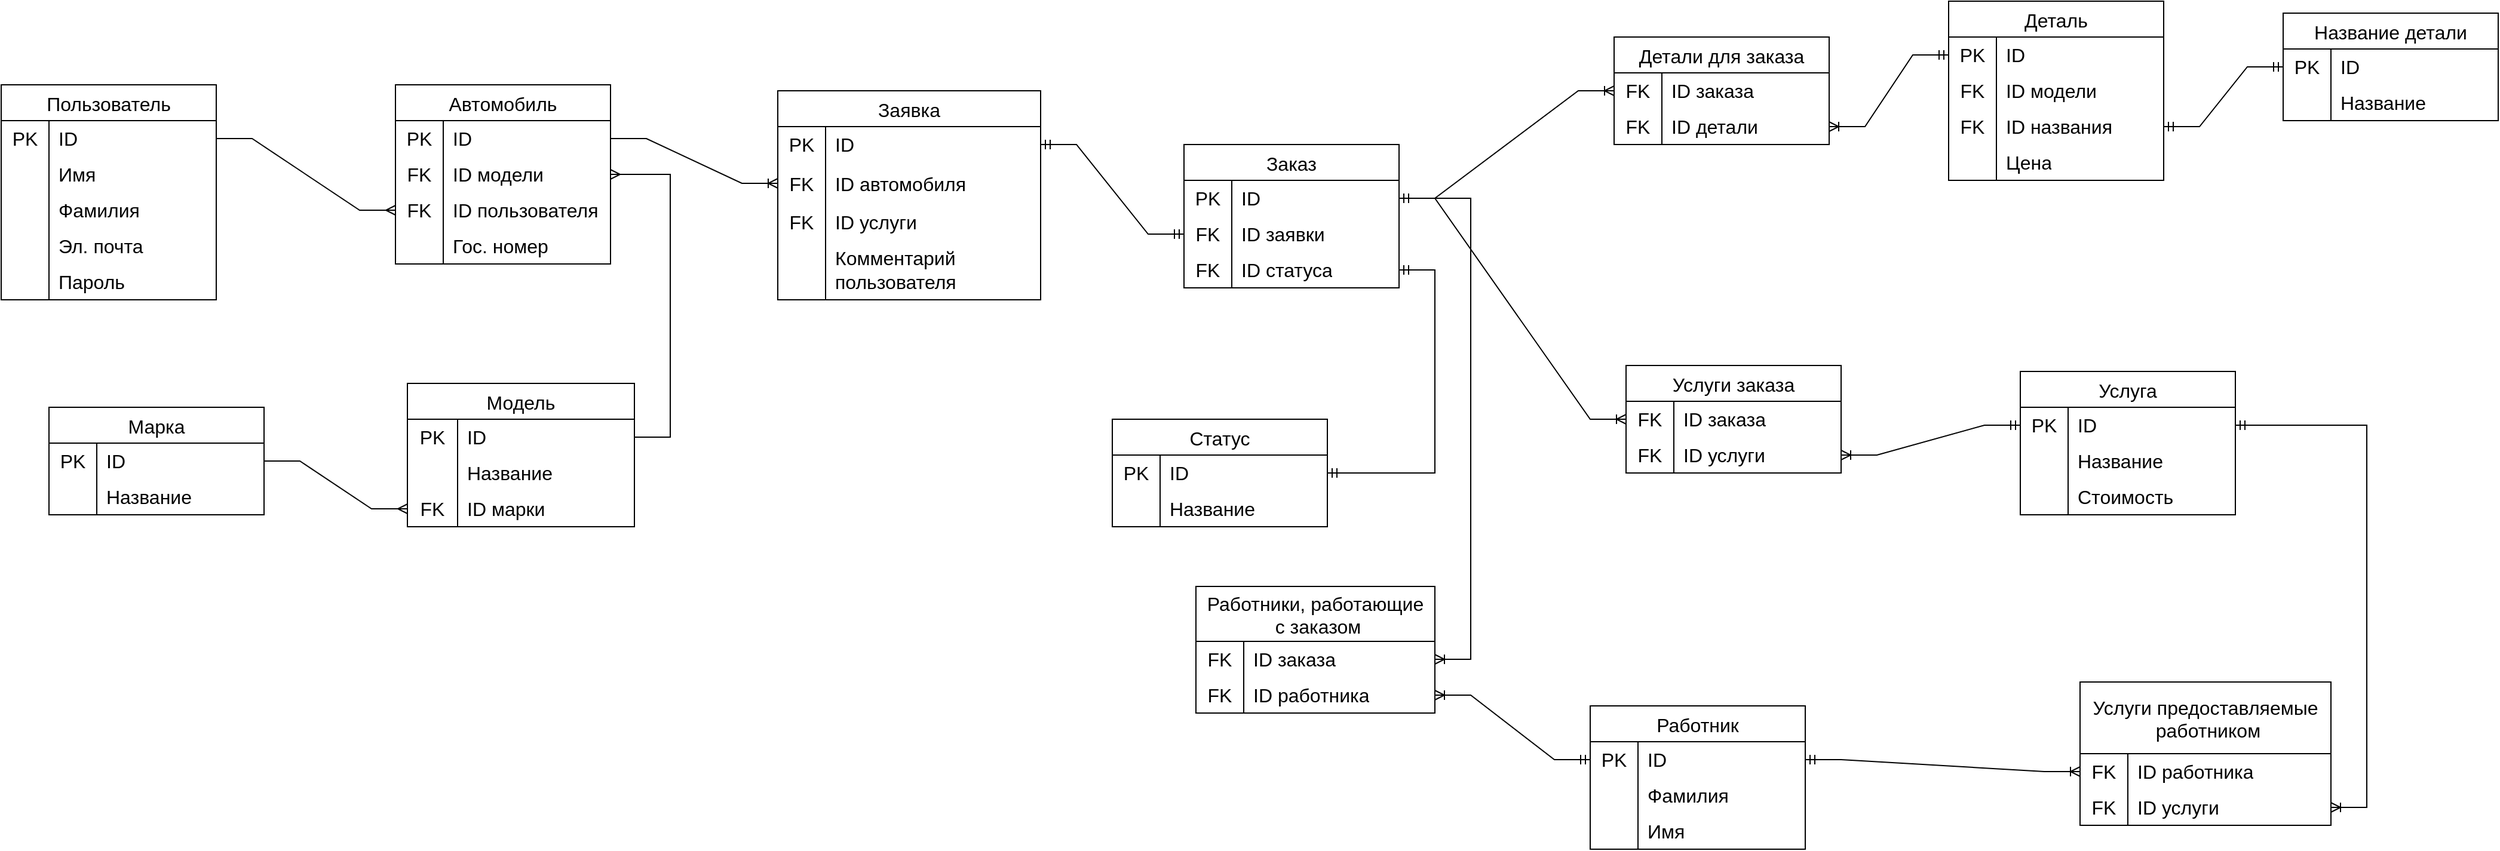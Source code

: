 <mxfile version="20.8.23" type="device"><diagram id="C5RBs43oDa-KdzZeNtuy" name="Page-1"><mxGraphModel dx="3561" dy="2595" grid="1" gridSize="10" guides="1" tooltips="1" connect="1" arrows="1" fold="1" page="1" pageScale="1" pageWidth="827" pageHeight="1169" math="0" shadow="0"><root><mxCell id="WIyWlLk6GJQsqaUBKTNV-0"/><mxCell id="WIyWlLk6GJQsqaUBKTNV-1" parent="WIyWlLk6GJQsqaUBKTNV-0"/><mxCell id="Zoafh1Ni63IxxpqjAIUT-0" value="Пользователь" style="shape=table;startSize=30;container=1;collapsible=0;childLayout=tableLayout;fixedRows=1;rowLines=0;fontStyle=0;strokeColor=default;fontSize=16;" parent="WIyWlLk6GJQsqaUBKTNV-1" vertex="1"><mxGeometry x="-250" y="20" width="180" height="180" as="geometry"/></mxCell><mxCell id="Zoafh1Ni63IxxpqjAIUT-1" value="" style="shape=tableRow;horizontal=0;startSize=0;swimlaneHead=0;swimlaneBody=0;top=0;left=0;bottom=0;right=0;collapsible=0;dropTarget=0;fillColor=none;points=[[0,0.5],[1,0.5]];portConstraint=eastwest;strokeColor=inherit;fontSize=16;" parent="Zoafh1Ni63IxxpqjAIUT-0" vertex="1"><mxGeometry y="30" width="180" height="30" as="geometry"/></mxCell><mxCell id="Zoafh1Ni63IxxpqjAIUT-2" value="PK" style="shape=partialRectangle;html=1;whiteSpace=wrap;connectable=0;fillColor=none;top=0;left=0;bottom=0;right=0;overflow=hidden;pointerEvents=1;strokeColor=inherit;fontSize=16;" parent="Zoafh1Ni63IxxpqjAIUT-1" vertex="1"><mxGeometry width="40" height="30" as="geometry"><mxRectangle width="40" height="30" as="alternateBounds"/></mxGeometry></mxCell><mxCell id="Zoafh1Ni63IxxpqjAIUT-3" value="ID" style="shape=partialRectangle;html=1;whiteSpace=wrap;connectable=0;fillColor=none;top=0;left=0;bottom=0;right=0;align=left;spacingLeft=6;overflow=hidden;strokeColor=inherit;fontSize=16;" parent="Zoafh1Ni63IxxpqjAIUT-1" vertex="1"><mxGeometry x="40" width="140" height="30" as="geometry"><mxRectangle width="140" height="30" as="alternateBounds"/></mxGeometry></mxCell><mxCell id="Zoafh1Ni63IxxpqjAIUT-4" value="" style="shape=tableRow;horizontal=0;startSize=0;swimlaneHead=0;swimlaneBody=0;top=0;left=0;bottom=0;right=0;collapsible=0;dropTarget=0;fillColor=none;points=[[0,0.5],[1,0.5]];portConstraint=eastwest;strokeColor=inherit;fontSize=16;" parent="Zoafh1Ni63IxxpqjAIUT-0" vertex="1"><mxGeometry y="60" width="180" height="30" as="geometry"/></mxCell><mxCell id="Zoafh1Ni63IxxpqjAIUT-5" value="" style="shape=partialRectangle;html=1;whiteSpace=wrap;connectable=0;fillColor=none;top=0;left=0;bottom=0;right=0;overflow=hidden;strokeColor=inherit;fontSize=16;" parent="Zoafh1Ni63IxxpqjAIUT-4" vertex="1"><mxGeometry width="40" height="30" as="geometry"><mxRectangle width="40" height="30" as="alternateBounds"/></mxGeometry></mxCell><mxCell id="Zoafh1Ni63IxxpqjAIUT-6" value="Имя" style="shape=partialRectangle;html=1;whiteSpace=wrap;connectable=0;fillColor=none;top=0;left=0;bottom=0;right=0;align=left;spacingLeft=6;overflow=hidden;strokeColor=inherit;fontSize=16;" parent="Zoafh1Ni63IxxpqjAIUT-4" vertex="1"><mxGeometry x="40" width="140" height="30" as="geometry"><mxRectangle width="140" height="30" as="alternateBounds"/></mxGeometry></mxCell><mxCell id="Zoafh1Ni63IxxpqjAIUT-7" value="" style="shape=tableRow;horizontal=0;startSize=0;swimlaneHead=0;swimlaneBody=0;top=0;left=0;bottom=0;right=0;collapsible=0;dropTarget=0;fillColor=none;points=[[0,0.5],[1,0.5]];portConstraint=eastwest;strokeColor=inherit;fontSize=16;" parent="Zoafh1Ni63IxxpqjAIUT-0" vertex="1"><mxGeometry y="90" width="180" height="30" as="geometry"/></mxCell><mxCell id="Zoafh1Ni63IxxpqjAIUT-8" value="" style="shape=partialRectangle;html=1;whiteSpace=wrap;connectable=0;fillColor=none;top=0;left=0;bottom=0;right=0;overflow=hidden;strokeColor=inherit;fontSize=16;" parent="Zoafh1Ni63IxxpqjAIUT-7" vertex="1"><mxGeometry width="40" height="30" as="geometry"><mxRectangle width="40" height="30" as="alternateBounds"/></mxGeometry></mxCell><mxCell id="Zoafh1Ni63IxxpqjAIUT-9" value="Фамилия" style="shape=partialRectangle;html=1;whiteSpace=wrap;connectable=0;fillColor=none;top=0;left=0;bottom=0;right=0;align=left;spacingLeft=6;overflow=hidden;strokeColor=inherit;fontSize=16;" parent="Zoafh1Ni63IxxpqjAIUT-7" vertex="1"><mxGeometry x="40" width="140" height="30" as="geometry"><mxRectangle width="140" height="30" as="alternateBounds"/></mxGeometry></mxCell><mxCell id="Zoafh1Ni63IxxpqjAIUT-10" value="" style="shape=tableRow;horizontal=0;startSize=0;swimlaneHead=0;swimlaneBody=0;top=0;left=0;bottom=0;right=0;collapsible=0;dropTarget=0;fillColor=none;points=[[0,0.5],[1,0.5]];portConstraint=eastwest;strokeColor=inherit;fontSize=16;" parent="Zoafh1Ni63IxxpqjAIUT-0" vertex="1"><mxGeometry y="120" width="180" height="30" as="geometry"/></mxCell><mxCell id="Zoafh1Ni63IxxpqjAIUT-11" value="" style="shape=partialRectangle;html=1;whiteSpace=wrap;connectable=0;fillColor=none;top=0;left=0;bottom=0;right=0;overflow=hidden;strokeColor=inherit;fontSize=16;" parent="Zoafh1Ni63IxxpqjAIUT-10" vertex="1"><mxGeometry width="40" height="30" as="geometry"><mxRectangle width="40" height="30" as="alternateBounds"/></mxGeometry></mxCell><mxCell id="Zoafh1Ni63IxxpqjAIUT-12" value="Эл. почта" style="shape=partialRectangle;html=1;whiteSpace=wrap;connectable=0;fillColor=none;top=0;left=0;bottom=0;right=0;align=left;spacingLeft=6;overflow=hidden;strokeColor=inherit;fontSize=16;" parent="Zoafh1Ni63IxxpqjAIUT-10" vertex="1"><mxGeometry x="40" width="140" height="30" as="geometry"><mxRectangle width="140" height="30" as="alternateBounds"/></mxGeometry></mxCell><mxCell id="Zoafh1Ni63IxxpqjAIUT-13" value="" style="shape=tableRow;horizontal=0;startSize=0;swimlaneHead=0;swimlaneBody=0;top=0;left=0;bottom=0;right=0;collapsible=0;dropTarget=0;fillColor=none;points=[[0,0.5],[1,0.5]];portConstraint=eastwest;strokeColor=inherit;fontSize=16;" parent="Zoafh1Ni63IxxpqjAIUT-0" vertex="1"><mxGeometry y="150" width="180" height="30" as="geometry"/></mxCell><mxCell id="Zoafh1Ni63IxxpqjAIUT-14" value="" style="shape=partialRectangle;html=1;whiteSpace=wrap;connectable=0;fillColor=none;top=0;left=0;bottom=0;right=0;overflow=hidden;strokeColor=inherit;fontSize=16;" parent="Zoafh1Ni63IxxpqjAIUT-13" vertex="1"><mxGeometry width="40" height="30" as="geometry"><mxRectangle width="40" height="30" as="alternateBounds"/></mxGeometry></mxCell><mxCell id="Zoafh1Ni63IxxpqjAIUT-15" value="Пароль" style="shape=partialRectangle;html=1;whiteSpace=wrap;connectable=0;fillColor=none;top=0;left=0;bottom=0;right=0;align=left;spacingLeft=6;overflow=hidden;strokeColor=inherit;fontSize=16;" parent="Zoafh1Ni63IxxpqjAIUT-13" vertex="1"><mxGeometry x="40" width="140" height="30" as="geometry"><mxRectangle width="140" height="30" as="alternateBounds"/></mxGeometry></mxCell><mxCell id="FY_uCKcIlP5rWwHj1hbk-0" value="Автомобиль" style="shape=table;startSize=30;container=1;collapsible=0;childLayout=tableLayout;fixedRows=1;rowLines=0;fontStyle=0;strokeColor=default;fontSize=16;" parent="WIyWlLk6GJQsqaUBKTNV-1" vertex="1"><mxGeometry x="80" y="20" width="180" height="150" as="geometry"/></mxCell><mxCell id="FY_uCKcIlP5rWwHj1hbk-1" value="" style="shape=tableRow;horizontal=0;startSize=0;swimlaneHead=0;swimlaneBody=0;top=0;left=0;bottom=0;right=0;collapsible=0;dropTarget=0;fillColor=none;points=[[0,0.5],[1,0.5]];portConstraint=eastwest;strokeColor=inherit;fontSize=16;" parent="FY_uCKcIlP5rWwHj1hbk-0" vertex="1"><mxGeometry y="30" width="180" height="30" as="geometry"/></mxCell><mxCell id="FY_uCKcIlP5rWwHj1hbk-2" value="PK" style="shape=partialRectangle;html=1;whiteSpace=wrap;connectable=0;fillColor=none;top=0;left=0;bottom=0;right=0;overflow=hidden;pointerEvents=1;strokeColor=inherit;fontSize=16;" parent="FY_uCKcIlP5rWwHj1hbk-1" vertex="1"><mxGeometry width="40" height="30" as="geometry"><mxRectangle width="40" height="30" as="alternateBounds"/></mxGeometry></mxCell><mxCell id="FY_uCKcIlP5rWwHj1hbk-3" value="ID" style="shape=partialRectangle;html=1;whiteSpace=wrap;connectable=0;fillColor=none;top=0;left=0;bottom=0;right=0;align=left;spacingLeft=6;overflow=hidden;strokeColor=inherit;fontSize=16;" parent="FY_uCKcIlP5rWwHj1hbk-1" vertex="1"><mxGeometry x="40" width="140" height="30" as="geometry"><mxRectangle width="140" height="30" as="alternateBounds"/></mxGeometry></mxCell><mxCell id="FY_uCKcIlP5rWwHj1hbk-13" value="" style="shape=tableRow;horizontal=0;startSize=0;swimlaneHead=0;swimlaneBody=0;top=0;left=0;bottom=0;right=0;collapsible=0;dropTarget=0;fillColor=none;points=[[0,0.5],[1,0.5]];portConstraint=eastwest;strokeColor=inherit;fontSize=16;" parent="FY_uCKcIlP5rWwHj1hbk-0" vertex="1"><mxGeometry y="60" width="180" height="30" as="geometry"/></mxCell><mxCell id="FY_uCKcIlP5rWwHj1hbk-14" value="FK" style="shape=partialRectangle;html=1;whiteSpace=wrap;connectable=0;fillColor=none;top=0;left=0;bottom=0;right=0;overflow=hidden;strokeColor=inherit;fontSize=16;" parent="FY_uCKcIlP5rWwHj1hbk-13" vertex="1"><mxGeometry width="40" height="30" as="geometry"><mxRectangle width="40" height="30" as="alternateBounds"/></mxGeometry></mxCell><mxCell id="FY_uCKcIlP5rWwHj1hbk-15" value="ID модели" style="shape=partialRectangle;html=1;whiteSpace=wrap;connectable=0;fillColor=none;top=0;left=0;bottom=0;right=0;align=left;spacingLeft=6;overflow=hidden;strokeColor=inherit;fontSize=16;" parent="FY_uCKcIlP5rWwHj1hbk-13" vertex="1"><mxGeometry x="40" width="140" height="30" as="geometry"><mxRectangle width="140" height="30" as="alternateBounds"/></mxGeometry></mxCell><mxCell id="FY_uCKcIlP5rWwHj1hbk-38" value="" style="shape=tableRow;horizontal=0;startSize=0;swimlaneHead=0;swimlaneBody=0;top=0;left=0;bottom=0;right=0;collapsible=0;dropTarget=0;fillColor=none;points=[[0,0.5],[1,0.5]];portConstraint=eastwest;strokeColor=inherit;fontSize=16;" parent="FY_uCKcIlP5rWwHj1hbk-0" vertex="1"><mxGeometry y="90" width="180" height="30" as="geometry"/></mxCell><mxCell id="FY_uCKcIlP5rWwHj1hbk-39" value="FK" style="shape=partialRectangle;html=1;whiteSpace=wrap;connectable=0;fillColor=none;top=0;left=0;bottom=0;right=0;overflow=hidden;strokeColor=inherit;fontSize=16;" parent="FY_uCKcIlP5rWwHj1hbk-38" vertex="1"><mxGeometry width="40" height="30" as="geometry"><mxRectangle width="40" height="30" as="alternateBounds"/></mxGeometry></mxCell><mxCell id="FY_uCKcIlP5rWwHj1hbk-40" value="ID пользователя" style="shape=partialRectangle;html=1;whiteSpace=wrap;connectable=0;fillColor=none;top=0;left=0;bottom=0;right=0;align=left;spacingLeft=6;overflow=hidden;strokeColor=inherit;fontSize=16;" parent="FY_uCKcIlP5rWwHj1hbk-38" vertex="1"><mxGeometry x="40" width="140" height="30" as="geometry"><mxRectangle width="140" height="30" as="alternateBounds"/></mxGeometry></mxCell><mxCell id="FY_uCKcIlP5rWwHj1hbk-42" value="" style="shape=tableRow;horizontal=0;startSize=0;swimlaneHead=0;swimlaneBody=0;top=0;left=0;bottom=0;right=0;collapsible=0;dropTarget=0;fillColor=none;points=[[0,0.5],[1,0.5]];portConstraint=eastwest;strokeColor=inherit;fontSize=16;" parent="FY_uCKcIlP5rWwHj1hbk-0" vertex="1"><mxGeometry y="120" width="180" height="30" as="geometry"/></mxCell><mxCell id="FY_uCKcIlP5rWwHj1hbk-43" value="" style="shape=partialRectangle;html=1;whiteSpace=wrap;connectable=0;fillColor=none;top=0;left=0;bottom=0;right=0;overflow=hidden;strokeColor=inherit;fontSize=16;" parent="FY_uCKcIlP5rWwHj1hbk-42" vertex="1"><mxGeometry width="40" height="30" as="geometry"><mxRectangle width="40" height="30" as="alternateBounds"/></mxGeometry></mxCell><mxCell id="FY_uCKcIlP5rWwHj1hbk-44" value="Гос. номер" style="shape=partialRectangle;html=1;whiteSpace=wrap;connectable=0;fillColor=none;top=0;left=0;bottom=0;right=0;align=left;spacingLeft=6;overflow=hidden;strokeColor=inherit;fontSize=16;" parent="FY_uCKcIlP5rWwHj1hbk-42" vertex="1"><mxGeometry x="40" width="140" height="30" as="geometry"><mxRectangle width="140" height="30" as="alternateBounds"/></mxGeometry></mxCell><mxCell id="FY_uCKcIlP5rWwHj1hbk-16" value="Марка" style="shape=table;startSize=30;container=1;collapsible=0;childLayout=tableLayout;fixedRows=1;rowLines=0;fontStyle=0;strokeColor=default;fontSize=16;" parent="WIyWlLk6GJQsqaUBKTNV-1" vertex="1"><mxGeometry x="-210" y="290" width="180" height="90" as="geometry"/></mxCell><mxCell id="FY_uCKcIlP5rWwHj1hbk-17" value="" style="shape=tableRow;horizontal=0;startSize=0;swimlaneHead=0;swimlaneBody=0;top=0;left=0;bottom=0;right=0;collapsible=0;dropTarget=0;fillColor=none;points=[[0,0.5],[1,0.5]];portConstraint=eastwest;strokeColor=inherit;fontSize=16;" parent="FY_uCKcIlP5rWwHj1hbk-16" vertex="1"><mxGeometry y="30" width="180" height="30" as="geometry"/></mxCell><mxCell id="FY_uCKcIlP5rWwHj1hbk-18" value="PK" style="shape=partialRectangle;html=1;whiteSpace=wrap;connectable=0;fillColor=none;top=0;left=0;bottom=0;right=0;overflow=hidden;pointerEvents=1;strokeColor=inherit;fontSize=16;" parent="FY_uCKcIlP5rWwHj1hbk-17" vertex="1"><mxGeometry width="40" height="30" as="geometry"><mxRectangle width="40" height="30" as="alternateBounds"/></mxGeometry></mxCell><mxCell id="FY_uCKcIlP5rWwHj1hbk-19" value="ID" style="shape=partialRectangle;html=1;whiteSpace=wrap;connectable=0;fillColor=none;top=0;left=0;bottom=0;right=0;align=left;spacingLeft=6;overflow=hidden;strokeColor=inherit;fontSize=16;" parent="FY_uCKcIlP5rWwHj1hbk-17" vertex="1"><mxGeometry x="40" width="140" height="30" as="geometry"><mxRectangle width="140" height="30" as="alternateBounds"/></mxGeometry></mxCell><mxCell id="FY_uCKcIlP5rWwHj1hbk-20" value="" style="shape=tableRow;horizontal=0;startSize=0;swimlaneHead=0;swimlaneBody=0;top=0;left=0;bottom=0;right=0;collapsible=0;dropTarget=0;fillColor=none;points=[[0,0.5],[1,0.5]];portConstraint=eastwest;strokeColor=inherit;fontSize=16;" parent="FY_uCKcIlP5rWwHj1hbk-16" vertex="1"><mxGeometry y="60" width="180" height="30" as="geometry"/></mxCell><mxCell id="FY_uCKcIlP5rWwHj1hbk-21" value="" style="shape=partialRectangle;html=1;whiteSpace=wrap;connectable=0;fillColor=none;top=0;left=0;bottom=0;right=0;overflow=hidden;strokeColor=inherit;fontSize=16;" parent="FY_uCKcIlP5rWwHj1hbk-20" vertex="1"><mxGeometry width="40" height="30" as="geometry"><mxRectangle width="40" height="30" as="alternateBounds"/></mxGeometry></mxCell><mxCell id="FY_uCKcIlP5rWwHj1hbk-22" value="Название" style="shape=partialRectangle;html=1;whiteSpace=wrap;connectable=0;fillColor=none;top=0;left=0;bottom=0;right=0;align=left;spacingLeft=6;overflow=hidden;strokeColor=inherit;fontSize=16;" parent="FY_uCKcIlP5rWwHj1hbk-20" vertex="1"><mxGeometry x="40" width="140" height="30" as="geometry"><mxRectangle width="140" height="30" as="alternateBounds"/></mxGeometry></mxCell><mxCell id="FY_uCKcIlP5rWwHj1hbk-26" value="Модель" style="shape=table;startSize=30;container=1;collapsible=0;childLayout=tableLayout;fixedRows=1;rowLines=0;fontStyle=0;strokeColor=default;fontSize=16;" parent="WIyWlLk6GJQsqaUBKTNV-1" vertex="1"><mxGeometry x="90" y="270" width="190" height="120" as="geometry"/></mxCell><mxCell id="FY_uCKcIlP5rWwHj1hbk-27" value="" style="shape=tableRow;horizontal=0;startSize=0;swimlaneHead=0;swimlaneBody=0;top=0;left=0;bottom=0;right=0;collapsible=0;dropTarget=0;fillColor=none;points=[[0,0.5],[1,0.5]];portConstraint=eastwest;strokeColor=inherit;fontSize=16;" parent="FY_uCKcIlP5rWwHj1hbk-26" vertex="1"><mxGeometry y="30" width="190" height="30" as="geometry"/></mxCell><mxCell id="FY_uCKcIlP5rWwHj1hbk-28" value="PK" style="shape=partialRectangle;html=1;whiteSpace=wrap;connectable=0;fillColor=none;top=0;left=0;bottom=0;right=0;overflow=hidden;pointerEvents=1;strokeColor=inherit;fontSize=16;" parent="FY_uCKcIlP5rWwHj1hbk-27" vertex="1"><mxGeometry width="42" height="30" as="geometry"><mxRectangle width="42" height="30" as="alternateBounds"/></mxGeometry></mxCell><mxCell id="FY_uCKcIlP5rWwHj1hbk-29" value="ID" style="shape=partialRectangle;html=1;whiteSpace=wrap;connectable=0;fillColor=none;top=0;left=0;bottom=0;right=0;align=left;spacingLeft=6;overflow=hidden;strokeColor=inherit;fontSize=16;" parent="FY_uCKcIlP5rWwHj1hbk-27" vertex="1"><mxGeometry x="42" width="148" height="30" as="geometry"><mxRectangle width="148" height="30" as="alternateBounds"/></mxGeometry></mxCell><mxCell id="FY_uCKcIlP5rWwHj1hbk-30" value="" style="shape=tableRow;horizontal=0;startSize=0;swimlaneHead=0;swimlaneBody=0;top=0;left=0;bottom=0;right=0;collapsible=0;dropTarget=0;fillColor=none;points=[[0,0.5],[1,0.5]];portConstraint=eastwest;strokeColor=inherit;fontSize=16;" parent="FY_uCKcIlP5rWwHj1hbk-26" vertex="1"><mxGeometry y="60" width="190" height="30" as="geometry"/></mxCell><mxCell id="FY_uCKcIlP5rWwHj1hbk-31" value="" style="shape=partialRectangle;html=1;whiteSpace=wrap;connectable=0;fillColor=none;top=0;left=0;bottom=0;right=0;overflow=hidden;strokeColor=inherit;fontSize=16;" parent="FY_uCKcIlP5rWwHj1hbk-30" vertex="1"><mxGeometry width="42" height="30" as="geometry"><mxRectangle width="42" height="30" as="alternateBounds"/></mxGeometry></mxCell><mxCell id="FY_uCKcIlP5rWwHj1hbk-32" value="Название" style="shape=partialRectangle;html=1;whiteSpace=wrap;connectable=0;fillColor=none;top=0;left=0;bottom=0;right=0;align=left;spacingLeft=6;overflow=hidden;strokeColor=inherit;fontSize=16;" parent="FY_uCKcIlP5rWwHj1hbk-30" vertex="1"><mxGeometry x="42" width="148" height="30" as="geometry"><mxRectangle width="148" height="30" as="alternateBounds"/></mxGeometry></mxCell><mxCell id="FY_uCKcIlP5rWwHj1hbk-33" value="" style="shape=tableRow;horizontal=0;startSize=0;swimlaneHead=0;swimlaneBody=0;top=0;left=0;bottom=0;right=0;collapsible=0;dropTarget=0;fillColor=none;points=[[0,0.5],[1,0.5]];portConstraint=eastwest;strokeColor=inherit;fontSize=16;" parent="FY_uCKcIlP5rWwHj1hbk-26" vertex="1"><mxGeometry y="90" width="190" height="30" as="geometry"/></mxCell><mxCell id="FY_uCKcIlP5rWwHj1hbk-34" value="FK" style="shape=partialRectangle;html=1;whiteSpace=wrap;connectable=0;fillColor=none;top=0;left=0;bottom=0;right=0;overflow=hidden;strokeColor=inherit;fontSize=16;" parent="FY_uCKcIlP5rWwHj1hbk-33" vertex="1"><mxGeometry width="42" height="30" as="geometry"><mxRectangle width="42" height="30" as="alternateBounds"/></mxGeometry></mxCell><mxCell id="FY_uCKcIlP5rWwHj1hbk-35" value="ID марки" style="shape=partialRectangle;html=1;whiteSpace=wrap;connectable=0;fillColor=none;top=0;left=0;bottom=0;right=0;align=left;spacingLeft=6;overflow=hidden;strokeColor=inherit;fontSize=16;" parent="FY_uCKcIlP5rWwHj1hbk-33" vertex="1"><mxGeometry x="42" width="148" height="30" as="geometry"><mxRectangle width="148" height="30" as="alternateBounds"/></mxGeometry></mxCell><mxCell id="FY_uCKcIlP5rWwHj1hbk-37" value="" style="edgeStyle=entityRelationEdgeStyle;fontSize=12;html=1;endArrow=ERmany;rounded=0;entryX=0;entryY=0.5;entryDx=0;entryDy=0;" parent="WIyWlLk6GJQsqaUBKTNV-1" source="FY_uCKcIlP5rWwHj1hbk-17" target="FY_uCKcIlP5rWwHj1hbk-33" edge="1"><mxGeometry width="100" height="100" relative="1" as="geometry"><mxPoint x="160" y="750" as="sourcePoint"/><mxPoint x="260" y="650" as="targetPoint"/></mxGeometry></mxCell><mxCell id="FY_uCKcIlP5rWwHj1hbk-41" value="" style="edgeStyle=entityRelationEdgeStyle;fontSize=12;html=1;endArrow=ERmany;rounded=0;" parent="WIyWlLk6GJQsqaUBKTNV-1" source="FY_uCKcIlP5rWwHj1hbk-27" target="FY_uCKcIlP5rWwHj1hbk-13" edge="1"><mxGeometry width="100" height="100" relative="1" as="geometry"><mxPoint x="680" y="630" as="sourcePoint"/><mxPoint x="780" y="530" as="targetPoint"/></mxGeometry></mxCell><mxCell id="FY_uCKcIlP5rWwHj1hbk-45" value="" style="edgeStyle=entityRelationEdgeStyle;fontSize=12;html=1;endArrow=ERmany;rounded=0;" parent="WIyWlLk6GJQsqaUBKTNV-1" source="Zoafh1Ni63IxxpqjAIUT-1" target="FY_uCKcIlP5rWwHj1hbk-38" edge="1"><mxGeometry width="100" height="100" relative="1" as="geometry"><mxPoint x="-70" y="320" as="sourcePoint"/><mxPoint x="30" y="220" as="targetPoint"/></mxGeometry></mxCell><mxCell id="FY_uCKcIlP5rWwHj1hbk-46" value="Заявка" style="shape=table;startSize=30;container=1;collapsible=0;childLayout=tableLayout;fixedRows=1;rowLines=0;fontStyle=0;strokeColor=default;fontSize=16;" parent="WIyWlLk6GJQsqaUBKTNV-1" vertex="1"><mxGeometry x="400" y="25" width="220" height="175" as="geometry"/></mxCell><mxCell id="FY_uCKcIlP5rWwHj1hbk-47" value="" style="shape=tableRow;horizontal=0;startSize=0;swimlaneHead=0;swimlaneBody=0;top=0;left=0;bottom=0;right=0;collapsible=0;dropTarget=0;fillColor=none;points=[[0,0.5],[1,0.5]];portConstraint=eastwest;strokeColor=inherit;fontSize=16;" parent="FY_uCKcIlP5rWwHj1hbk-46" vertex="1"><mxGeometry y="30" width="220" height="30" as="geometry"/></mxCell><mxCell id="FY_uCKcIlP5rWwHj1hbk-48" value="PK" style="shape=partialRectangle;html=1;whiteSpace=wrap;connectable=0;fillColor=none;top=0;left=0;bottom=0;right=0;overflow=hidden;pointerEvents=1;strokeColor=inherit;fontSize=16;" parent="FY_uCKcIlP5rWwHj1hbk-47" vertex="1"><mxGeometry width="40" height="30" as="geometry"><mxRectangle width="40" height="30" as="alternateBounds"/></mxGeometry></mxCell><mxCell id="FY_uCKcIlP5rWwHj1hbk-49" value="ID" style="shape=partialRectangle;html=1;whiteSpace=wrap;connectable=0;fillColor=none;top=0;left=0;bottom=0;right=0;align=left;spacingLeft=6;overflow=hidden;strokeColor=inherit;fontSize=16;" parent="FY_uCKcIlP5rWwHj1hbk-47" vertex="1"><mxGeometry x="40" width="180" height="30" as="geometry"><mxRectangle width="180" height="30" as="alternateBounds"/></mxGeometry></mxCell><mxCell id="FY_uCKcIlP5rWwHj1hbk-50" value="" style="shape=tableRow;horizontal=0;startSize=0;swimlaneHead=0;swimlaneBody=0;top=0;left=0;bottom=0;right=0;collapsible=0;dropTarget=0;fillColor=none;points=[[0,0.5],[1,0.5]];portConstraint=eastwest;strokeColor=inherit;fontSize=16;" parent="FY_uCKcIlP5rWwHj1hbk-46" vertex="1"><mxGeometry y="60" width="220" height="35" as="geometry"/></mxCell><mxCell id="FY_uCKcIlP5rWwHj1hbk-51" value="FK" style="shape=partialRectangle;html=1;whiteSpace=wrap;connectable=0;fillColor=none;top=0;left=0;bottom=0;right=0;overflow=hidden;strokeColor=inherit;fontSize=16;" parent="FY_uCKcIlP5rWwHj1hbk-50" vertex="1"><mxGeometry width="40" height="35" as="geometry"><mxRectangle width="40" height="35" as="alternateBounds"/></mxGeometry></mxCell><mxCell id="FY_uCKcIlP5rWwHj1hbk-52" value="ID автомобиля" style="shape=partialRectangle;html=1;whiteSpace=wrap;connectable=0;fillColor=none;top=0;left=0;bottom=0;right=0;align=left;spacingLeft=6;overflow=hidden;strokeColor=inherit;fontSize=16;" parent="FY_uCKcIlP5rWwHj1hbk-50" vertex="1"><mxGeometry x="40" width="180" height="35" as="geometry"><mxRectangle width="180" height="35" as="alternateBounds"/></mxGeometry></mxCell><mxCell id="FY_uCKcIlP5rWwHj1hbk-69" value="" style="shape=tableRow;horizontal=0;startSize=0;swimlaneHead=0;swimlaneBody=0;top=0;left=0;bottom=0;right=0;collapsible=0;dropTarget=0;fillColor=none;points=[[0,0.5],[1,0.5]];portConstraint=eastwest;strokeColor=inherit;fontSize=16;" parent="FY_uCKcIlP5rWwHj1hbk-46" vertex="1"><mxGeometry y="95" width="220" height="30" as="geometry"/></mxCell><mxCell id="FY_uCKcIlP5rWwHj1hbk-70" value="FK" style="shape=partialRectangle;html=1;whiteSpace=wrap;connectable=0;fillColor=none;top=0;left=0;bottom=0;right=0;overflow=hidden;strokeColor=inherit;fontSize=16;" parent="FY_uCKcIlP5rWwHj1hbk-69" vertex="1"><mxGeometry width="40" height="30" as="geometry"><mxRectangle width="40" height="30" as="alternateBounds"/></mxGeometry></mxCell><mxCell id="FY_uCKcIlP5rWwHj1hbk-71" value="ID услуги" style="shape=partialRectangle;html=1;whiteSpace=wrap;connectable=0;fillColor=none;top=0;left=0;bottom=0;right=0;align=left;spacingLeft=6;overflow=hidden;strokeColor=inherit;fontSize=16;" parent="FY_uCKcIlP5rWwHj1hbk-69" vertex="1"><mxGeometry x="40" width="180" height="30" as="geometry"><mxRectangle width="180" height="30" as="alternateBounds"/></mxGeometry></mxCell><mxCell id="FY_uCKcIlP5rWwHj1hbk-53" value="" style="shape=tableRow;horizontal=0;startSize=0;swimlaneHead=0;swimlaneBody=0;top=0;left=0;bottom=0;right=0;collapsible=0;dropTarget=0;fillColor=none;points=[[0,0.5],[1,0.5]];portConstraint=eastwest;strokeColor=inherit;fontSize=16;" parent="FY_uCKcIlP5rWwHj1hbk-46" vertex="1"><mxGeometry y="125" width="220" height="50" as="geometry"/></mxCell><mxCell id="FY_uCKcIlP5rWwHj1hbk-54" value="" style="shape=partialRectangle;html=1;whiteSpace=wrap;connectable=0;fillColor=none;top=0;left=0;bottom=0;right=0;overflow=hidden;strokeColor=inherit;fontSize=16;" parent="FY_uCKcIlP5rWwHj1hbk-53" vertex="1"><mxGeometry width="40" height="50" as="geometry"><mxRectangle width="40" height="50" as="alternateBounds"/></mxGeometry></mxCell><mxCell id="FY_uCKcIlP5rWwHj1hbk-55" value="Комментарий пользователя" style="shape=partialRectangle;html=1;whiteSpace=wrap;connectable=0;fillColor=none;top=0;left=0;bottom=0;right=0;align=left;spacingLeft=6;overflow=hidden;strokeColor=inherit;fontSize=16;" parent="FY_uCKcIlP5rWwHj1hbk-53" vertex="1"><mxGeometry x="40" width="180" height="50" as="geometry"><mxRectangle width="180" height="50" as="alternateBounds"/></mxGeometry></mxCell><mxCell id="FY_uCKcIlP5rWwHj1hbk-57" value="Услуга" style="shape=table;startSize=30;container=1;collapsible=0;childLayout=tableLayout;fixedRows=1;rowLines=0;fontStyle=0;strokeColor=default;fontSize=16;" parent="WIyWlLk6GJQsqaUBKTNV-1" vertex="1"><mxGeometry x="1440" y="260" width="180" height="120" as="geometry"/></mxCell><mxCell id="FY_uCKcIlP5rWwHj1hbk-58" value="" style="shape=tableRow;horizontal=0;startSize=0;swimlaneHead=0;swimlaneBody=0;top=0;left=0;bottom=0;right=0;collapsible=0;dropTarget=0;fillColor=none;points=[[0,0.5],[1,0.5]];portConstraint=eastwest;strokeColor=inherit;fontSize=16;" parent="FY_uCKcIlP5rWwHj1hbk-57" vertex="1"><mxGeometry y="30" width="180" height="30" as="geometry"/></mxCell><mxCell id="FY_uCKcIlP5rWwHj1hbk-59" value="PK" style="shape=partialRectangle;html=1;whiteSpace=wrap;connectable=0;fillColor=none;top=0;left=0;bottom=0;right=0;overflow=hidden;pointerEvents=1;strokeColor=inherit;fontSize=16;" parent="FY_uCKcIlP5rWwHj1hbk-58" vertex="1"><mxGeometry width="40" height="30" as="geometry"><mxRectangle width="40" height="30" as="alternateBounds"/></mxGeometry></mxCell><mxCell id="FY_uCKcIlP5rWwHj1hbk-60" value="ID" style="shape=partialRectangle;html=1;whiteSpace=wrap;connectable=0;fillColor=none;top=0;left=0;bottom=0;right=0;align=left;spacingLeft=6;overflow=hidden;strokeColor=inherit;fontSize=16;" parent="FY_uCKcIlP5rWwHj1hbk-58" vertex="1"><mxGeometry x="40" width="140" height="30" as="geometry"><mxRectangle width="140" height="30" as="alternateBounds"/></mxGeometry></mxCell><mxCell id="FY_uCKcIlP5rWwHj1hbk-61" value="" style="shape=tableRow;horizontal=0;startSize=0;swimlaneHead=0;swimlaneBody=0;top=0;left=0;bottom=0;right=0;collapsible=0;dropTarget=0;fillColor=none;points=[[0,0.5],[1,0.5]];portConstraint=eastwest;strokeColor=inherit;fontSize=16;" parent="FY_uCKcIlP5rWwHj1hbk-57" vertex="1"><mxGeometry y="60" width="180" height="30" as="geometry"/></mxCell><mxCell id="FY_uCKcIlP5rWwHj1hbk-62" value="" style="shape=partialRectangle;html=1;whiteSpace=wrap;connectable=0;fillColor=none;top=0;left=0;bottom=0;right=0;overflow=hidden;strokeColor=inherit;fontSize=16;" parent="FY_uCKcIlP5rWwHj1hbk-61" vertex="1"><mxGeometry width="40" height="30" as="geometry"><mxRectangle width="40" height="30" as="alternateBounds"/></mxGeometry></mxCell><mxCell id="FY_uCKcIlP5rWwHj1hbk-63" value="Название" style="shape=partialRectangle;html=1;whiteSpace=wrap;connectable=0;fillColor=none;top=0;left=0;bottom=0;right=0;align=left;spacingLeft=6;overflow=hidden;strokeColor=inherit;fontSize=16;" parent="FY_uCKcIlP5rWwHj1hbk-61" vertex="1"><mxGeometry x="40" width="140" height="30" as="geometry"><mxRectangle width="140" height="30" as="alternateBounds"/></mxGeometry></mxCell><mxCell id="FY_uCKcIlP5rWwHj1hbk-111" value="" style="shape=tableRow;horizontal=0;startSize=0;swimlaneHead=0;swimlaneBody=0;top=0;left=0;bottom=0;right=0;collapsible=0;dropTarget=0;fillColor=none;points=[[0,0.5],[1,0.5]];portConstraint=eastwest;strokeColor=inherit;fontSize=16;" parent="FY_uCKcIlP5rWwHj1hbk-57" vertex="1"><mxGeometry y="90" width="180" height="30" as="geometry"/></mxCell><mxCell id="FY_uCKcIlP5rWwHj1hbk-112" value="" style="shape=partialRectangle;html=1;whiteSpace=wrap;connectable=0;fillColor=none;top=0;left=0;bottom=0;right=0;overflow=hidden;strokeColor=inherit;fontSize=16;" parent="FY_uCKcIlP5rWwHj1hbk-111" vertex="1"><mxGeometry width="40" height="30" as="geometry"><mxRectangle width="40" height="30" as="alternateBounds"/></mxGeometry></mxCell><mxCell id="FY_uCKcIlP5rWwHj1hbk-113" value="Стоимость" style="shape=partialRectangle;html=1;whiteSpace=wrap;connectable=0;fillColor=none;top=0;left=0;bottom=0;right=0;align=left;spacingLeft=6;overflow=hidden;strokeColor=inherit;fontSize=16;" parent="FY_uCKcIlP5rWwHj1hbk-111" vertex="1"><mxGeometry x="40" width="140" height="30" as="geometry"><mxRectangle width="140" height="30" as="alternateBounds"/></mxGeometry></mxCell><mxCell id="FY_uCKcIlP5rWwHj1hbk-67" value="" style="edgeStyle=entityRelationEdgeStyle;fontSize=12;html=1;endArrow=ERoneToMany;rounded=0;" parent="WIyWlLk6GJQsqaUBKTNV-1" source="FY_uCKcIlP5rWwHj1hbk-1" target="FY_uCKcIlP5rWwHj1hbk-50" edge="1"><mxGeometry width="100" height="100" relative="1" as="geometry"><mxPoint x="700" y="380" as="sourcePoint"/><mxPoint x="800" y="280" as="targetPoint"/></mxGeometry></mxCell><mxCell id="FY_uCKcIlP5rWwHj1hbk-72" value="Статус" style="shape=table;startSize=30;container=1;collapsible=0;childLayout=tableLayout;fixedRows=1;rowLines=0;fontStyle=0;strokeColor=default;fontSize=16;" parent="WIyWlLk6GJQsqaUBKTNV-1" vertex="1"><mxGeometry x="680" y="300" width="180" height="90" as="geometry"/></mxCell><mxCell id="FY_uCKcIlP5rWwHj1hbk-73" value="" style="shape=tableRow;horizontal=0;startSize=0;swimlaneHead=0;swimlaneBody=0;top=0;left=0;bottom=0;right=0;collapsible=0;dropTarget=0;fillColor=none;points=[[0,0.5],[1,0.5]];portConstraint=eastwest;strokeColor=inherit;fontSize=16;" parent="FY_uCKcIlP5rWwHj1hbk-72" vertex="1"><mxGeometry y="30" width="180" height="30" as="geometry"/></mxCell><mxCell id="FY_uCKcIlP5rWwHj1hbk-74" value="PK" style="shape=partialRectangle;html=1;whiteSpace=wrap;connectable=0;fillColor=none;top=0;left=0;bottom=0;right=0;overflow=hidden;pointerEvents=1;strokeColor=inherit;fontSize=16;" parent="FY_uCKcIlP5rWwHj1hbk-73" vertex="1"><mxGeometry width="40" height="30" as="geometry"><mxRectangle width="40" height="30" as="alternateBounds"/></mxGeometry></mxCell><mxCell id="FY_uCKcIlP5rWwHj1hbk-75" value="ID" style="shape=partialRectangle;html=1;whiteSpace=wrap;connectable=0;fillColor=none;top=0;left=0;bottom=0;right=0;align=left;spacingLeft=6;overflow=hidden;strokeColor=inherit;fontSize=16;" parent="FY_uCKcIlP5rWwHj1hbk-73" vertex="1"><mxGeometry x="40" width="140" height="30" as="geometry"><mxRectangle width="140" height="30" as="alternateBounds"/></mxGeometry></mxCell><mxCell id="FY_uCKcIlP5rWwHj1hbk-76" value="" style="shape=tableRow;horizontal=0;startSize=0;swimlaneHead=0;swimlaneBody=0;top=0;left=0;bottom=0;right=0;collapsible=0;dropTarget=0;fillColor=none;points=[[0,0.5],[1,0.5]];portConstraint=eastwest;strokeColor=inherit;fontSize=16;" parent="FY_uCKcIlP5rWwHj1hbk-72" vertex="1"><mxGeometry y="60" width="180" height="30" as="geometry"/></mxCell><mxCell id="FY_uCKcIlP5rWwHj1hbk-77" value="" style="shape=partialRectangle;html=1;whiteSpace=wrap;connectable=0;fillColor=none;top=0;left=0;bottom=0;right=0;overflow=hidden;strokeColor=inherit;fontSize=16;" parent="FY_uCKcIlP5rWwHj1hbk-76" vertex="1"><mxGeometry width="40" height="30" as="geometry"><mxRectangle width="40" height="30" as="alternateBounds"/></mxGeometry></mxCell><mxCell id="FY_uCKcIlP5rWwHj1hbk-78" value="Название" style="shape=partialRectangle;html=1;whiteSpace=wrap;connectable=0;fillColor=none;top=0;left=0;bottom=0;right=0;align=left;spacingLeft=6;overflow=hidden;strokeColor=inherit;fontSize=16;" parent="FY_uCKcIlP5rWwHj1hbk-76" vertex="1"><mxGeometry x="40" width="140" height="30" as="geometry"><mxRectangle width="140" height="30" as="alternateBounds"/></mxGeometry></mxCell><mxCell id="FY_uCKcIlP5rWwHj1hbk-87" value="Деталь" style="shape=table;startSize=30;container=1;collapsible=0;childLayout=tableLayout;fixedRows=1;rowLines=0;fontStyle=0;strokeColor=default;fontSize=16;" parent="WIyWlLk6GJQsqaUBKTNV-1" vertex="1"><mxGeometry x="1380" y="-50" width="180" height="150" as="geometry"/></mxCell><mxCell id="FY_uCKcIlP5rWwHj1hbk-88" value="" style="shape=tableRow;horizontal=0;startSize=0;swimlaneHead=0;swimlaneBody=0;top=0;left=0;bottom=0;right=0;collapsible=0;dropTarget=0;fillColor=none;points=[[0,0.5],[1,0.5]];portConstraint=eastwest;strokeColor=inherit;fontSize=16;" parent="FY_uCKcIlP5rWwHj1hbk-87" vertex="1"><mxGeometry y="30" width="180" height="30" as="geometry"/></mxCell><mxCell id="FY_uCKcIlP5rWwHj1hbk-89" value="PK" style="shape=partialRectangle;html=1;whiteSpace=wrap;connectable=0;fillColor=none;top=0;left=0;bottom=0;right=0;overflow=hidden;pointerEvents=1;strokeColor=inherit;fontSize=16;" parent="FY_uCKcIlP5rWwHj1hbk-88" vertex="1"><mxGeometry width="40" height="30" as="geometry"><mxRectangle width="40" height="30" as="alternateBounds"/></mxGeometry></mxCell><mxCell id="FY_uCKcIlP5rWwHj1hbk-90" value="ID" style="shape=partialRectangle;html=1;whiteSpace=wrap;connectable=0;fillColor=none;top=0;left=0;bottom=0;right=0;align=left;spacingLeft=6;overflow=hidden;strokeColor=inherit;fontSize=16;" parent="FY_uCKcIlP5rWwHj1hbk-88" vertex="1"><mxGeometry x="40" width="140" height="30" as="geometry"><mxRectangle width="140" height="30" as="alternateBounds"/></mxGeometry></mxCell><mxCell id="FY_uCKcIlP5rWwHj1hbk-91" value="" style="shape=tableRow;horizontal=0;startSize=0;swimlaneHead=0;swimlaneBody=0;top=0;left=0;bottom=0;right=0;collapsible=0;dropTarget=0;fillColor=none;points=[[0,0.5],[1,0.5]];portConstraint=eastwest;strokeColor=inherit;fontSize=16;" parent="FY_uCKcIlP5rWwHj1hbk-87" vertex="1"><mxGeometry y="60" width="180" height="30" as="geometry"/></mxCell><mxCell id="FY_uCKcIlP5rWwHj1hbk-92" value="FK" style="shape=partialRectangle;html=1;whiteSpace=wrap;connectable=0;fillColor=none;top=0;left=0;bottom=0;right=0;overflow=hidden;strokeColor=inherit;fontSize=16;" parent="FY_uCKcIlP5rWwHj1hbk-91" vertex="1"><mxGeometry width="40" height="30" as="geometry"><mxRectangle width="40" height="30" as="alternateBounds"/></mxGeometry></mxCell><mxCell id="FY_uCKcIlP5rWwHj1hbk-93" value="ID модели" style="shape=partialRectangle;html=1;whiteSpace=wrap;connectable=0;fillColor=none;top=0;left=0;bottom=0;right=0;align=left;spacingLeft=6;overflow=hidden;strokeColor=inherit;fontSize=16;" parent="FY_uCKcIlP5rWwHj1hbk-91" vertex="1"><mxGeometry x="40" width="140" height="30" as="geometry"><mxRectangle width="140" height="30" as="alternateBounds"/></mxGeometry></mxCell><mxCell id="FY_uCKcIlP5rWwHj1hbk-108" value="" style="shape=tableRow;horizontal=0;startSize=0;swimlaneHead=0;swimlaneBody=0;top=0;left=0;bottom=0;right=0;collapsible=0;dropTarget=0;fillColor=none;points=[[0,0.5],[1,0.5]];portConstraint=eastwest;strokeColor=inherit;fontSize=16;" parent="FY_uCKcIlP5rWwHj1hbk-87" vertex="1"><mxGeometry y="90" width="180" height="30" as="geometry"/></mxCell><mxCell id="FY_uCKcIlP5rWwHj1hbk-109" value="FK" style="shape=partialRectangle;html=1;whiteSpace=wrap;connectable=0;fillColor=none;top=0;left=0;bottom=0;right=0;overflow=hidden;strokeColor=inherit;fontSize=16;" parent="FY_uCKcIlP5rWwHj1hbk-108" vertex="1"><mxGeometry width="40" height="30" as="geometry"><mxRectangle width="40" height="30" as="alternateBounds"/></mxGeometry></mxCell><mxCell id="FY_uCKcIlP5rWwHj1hbk-110" value="ID названия" style="shape=partialRectangle;html=1;whiteSpace=wrap;connectable=0;fillColor=none;top=0;left=0;bottom=0;right=0;align=left;spacingLeft=6;overflow=hidden;strokeColor=inherit;fontSize=16;" parent="FY_uCKcIlP5rWwHj1hbk-108" vertex="1"><mxGeometry x="40" width="140" height="30" as="geometry"><mxRectangle width="140" height="30" as="alternateBounds"/></mxGeometry></mxCell><mxCell id="FY_uCKcIlP5rWwHj1hbk-94" value="" style="shape=tableRow;horizontal=0;startSize=0;swimlaneHead=0;swimlaneBody=0;top=0;left=0;bottom=0;right=0;collapsible=0;dropTarget=0;fillColor=none;points=[[0,0.5],[1,0.5]];portConstraint=eastwest;strokeColor=inherit;fontSize=16;" parent="FY_uCKcIlP5rWwHj1hbk-87" vertex="1"><mxGeometry y="120" width="180" height="30" as="geometry"/></mxCell><mxCell id="FY_uCKcIlP5rWwHj1hbk-95" value="" style="shape=partialRectangle;html=1;whiteSpace=wrap;connectable=0;fillColor=none;top=0;left=0;bottom=0;right=0;overflow=hidden;strokeColor=inherit;fontSize=16;" parent="FY_uCKcIlP5rWwHj1hbk-94" vertex="1"><mxGeometry width="40" height="30" as="geometry"><mxRectangle width="40" height="30" as="alternateBounds"/></mxGeometry></mxCell><mxCell id="FY_uCKcIlP5rWwHj1hbk-96" value="Цена" style="shape=partialRectangle;html=1;whiteSpace=wrap;connectable=0;fillColor=none;top=0;left=0;bottom=0;right=0;align=left;spacingLeft=6;overflow=hidden;strokeColor=inherit;fontSize=16;" parent="FY_uCKcIlP5rWwHj1hbk-94" vertex="1"><mxGeometry x="40" width="140" height="30" as="geometry"><mxRectangle width="140" height="30" as="alternateBounds"/></mxGeometry></mxCell><mxCell id="FY_uCKcIlP5rWwHj1hbk-97" value="Название детали" style="shape=table;startSize=30;container=1;collapsible=0;childLayout=tableLayout;fixedRows=1;rowLines=0;fontStyle=0;strokeColor=default;fontSize=16;" parent="WIyWlLk6GJQsqaUBKTNV-1" vertex="1"><mxGeometry x="1660" y="-40" width="180" height="90" as="geometry"/></mxCell><mxCell id="FY_uCKcIlP5rWwHj1hbk-98" value="" style="shape=tableRow;horizontal=0;startSize=0;swimlaneHead=0;swimlaneBody=0;top=0;left=0;bottom=0;right=0;collapsible=0;dropTarget=0;fillColor=none;points=[[0,0.5],[1,0.5]];portConstraint=eastwest;strokeColor=inherit;fontSize=16;" parent="FY_uCKcIlP5rWwHj1hbk-97" vertex="1"><mxGeometry y="30" width="180" height="30" as="geometry"/></mxCell><mxCell id="FY_uCKcIlP5rWwHj1hbk-99" value="PK" style="shape=partialRectangle;html=1;whiteSpace=wrap;connectable=0;fillColor=none;top=0;left=0;bottom=0;right=0;overflow=hidden;pointerEvents=1;strokeColor=inherit;fontSize=16;" parent="FY_uCKcIlP5rWwHj1hbk-98" vertex="1"><mxGeometry width="40" height="30" as="geometry"><mxRectangle width="40" height="30" as="alternateBounds"/></mxGeometry></mxCell><mxCell id="FY_uCKcIlP5rWwHj1hbk-100" value="ID" style="shape=partialRectangle;html=1;whiteSpace=wrap;connectable=0;fillColor=none;top=0;left=0;bottom=0;right=0;align=left;spacingLeft=6;overflow=hidden;strokeColor=inherit;fontSize=16;" parent="FY_uCKcIlP5rWwHj1hbk-98" vertex="1"><mxGeometry x="40" width="140" height="30" as="geometry"><mxRectangle width="140" height="30" as="alternateBounds"/></mxGeometry></mxCell><mxCell id="FY_uCKcIlP5rWwHj1hbk-101" value="" style="shape=tableRow;horizontal=0;startSize=0;swimlaneHead=0;swimlaneBody=0;top=0;left=0;bottom=0;right=0;collapsible=0;dropTarget=0;fillColor=none;points=[[0,0.5],[1,0.5]];portConstraint=eastwest;strokeColor=inherit;fontSize=16;" parent="FY_uCKcIlP5rWwHj1hbk-97" vertex="1"><mxGeometry y="60" width="180" height="30" as="geometry"/></mxCell><mxCell id="FY_uCKcIlP5rWwHj1hbk-102" value="" style="shape=partialRectangle;html=1;whiteSpace=wrap;connectable=0;fillColor=none;top=0;left=0;bottom=0;right=0;overflow=hidden;strokeColor=inherit;fontSize=16;" parent="FY_uCKcIlP5rWwHj1hbk-101" vertex="1"><mxGeometry width="40" height="30" as="geometry"><mxRectangle width="40" height="30" as="alternateBounds"/></mxGeometry></mxCell><mxCell id="FY_uCKcIlP5rWwHj1hbk-103" value="Название" style="shape=partialRectangle;html=1;whiteSpace=wrap;connectable=0;fillColor=none;top=0;left=0;bottom=0;right=0;align=left;spacingLeft=6;overflow=hidden;strokeColor=inherit;fontSize=16;" parent="FY_uCKcIlP5rWwHj1hbk-101" vertex="1"><mxGeometry x="40" width="140" height="30" as="geometry"><mxRectangle width="140" height="30" as="alternateBounds"/></mxGeometry></mxCell><mxCell id="FY_uCKcIlP5rWwHj1hbk-107" value="" style="edgeStyle=entityRelationEdgeStyle;fontSize=12;html=1;endArrow=ERmandOne;startArrow=ERmandOne;rounded=0;" parent="WIyWlLk6GJQsqaUBKTNV-1" source="FY_uCKcIlP5rWwHj1hbk-108" target="FY_uCKcIlP5rWwHj1hbk-98" edge="1"><mxGeometry width="100" height="100" relative="1" as="geometry"><mxPoint x="1540" y="205" as="sourcePoint"/><mxPoint x="1640" y="105" as="targetPoint"/></mxGeometry></mxCell><mxCell id="FY_uCKcIlP5rWwHj1hbk-114" value="Детали для заказа" style="shape=table;startSize=30;container=1;collapsible=0;childLayout=tableLayout;fixedRows=1;rowLines=0;fontStyle=0;strokeColor=default;fontSize=16;" parent="WIyWlLk6GJQsqaUBKTNV-1" vertex="1"><mxGeometry x="1100" y="-20" width="180" height="90" as="geometry"/></mxCell><mxCell id="FY_uCKcIlP5rWwHj1hbk-115" value="" style="shape=tableRow;horizontal=0;startSize=0;swimlaneHead=0;swimlaneBody=0;top=0;left=0;bottom=0;right=0;collapsible=0;dropTarget=0;fillColor=none;points=[[0,0.5],[1,0.5]];portConstraint=eastwest;strokeColor=inherit;fontSize=16;" parent="FY_uCKcIlP5rWwHj1hbk-114" vertex="1"><mxGeometry y="30" width="180" height="30" as="geometry"/></mxCell><mxCell id="FY_uCKcIlP5rWwHj1hbk-116" value="FK" style="shape=partialRectangle;html=1;whiteSpace=wrap;connectable=0;fillColor=none;top=0;left=0;bottom=0;right=0;overflow=hidden;pointerEvents=1;strokeColor=inherit;fontSize=16;" parent="FY_uCKcIlP5rWwHj1hbk-115" vertex="1"><mxGeometry width="40" height="30" as="geometry"><mxRectangle width="40" height="30" as="alternateBounds"/></mxGeometry></mxCell><mxCell id="FY_uCKcIlP5rWwHj1hbk-117" value="ID заказа" style="shape=partialRectangle;html=1;whiteSpace=wrap;connectable=0;fillColor=none;top=0;left=0;bottom=0;right=0;align=left;spacingLeft=6;overflow=hidden;strokeColor=inherit;fontSize=16;" parent="FY_uCKcIlP5rWwHj1hbk-115" vertex="1"><mxGeometry x="40" width="140" height="30" as="geometry"><mxRectangle width="140" height="30" as="alternateBounds"/></mxGeometry></mxCell><mxCell id="FY_uCKcIlP5rWwHj1hbk-118" value="" style="shape=tableRow;horizontal=0;startSize=0;swimlaneHead=0;swimlaneBody=0;top=0;left=0;bottom=0;right=0;collapsible=0;dropTarget=0;fillColor=none;points=[[0,0.5],[1,0.5]];portConstraint=eastwest;strokeColor=inherit;fontSize=16;" parent="FY_uCKcIlP5rWwHj1hbk-114" vertex="1"><mxGeometry y="60" width="180" height="30" as="geometry"/></mxCell><mxCell id="FY_uCKcIlP5rWwHj1hbk-119" value="FK" style="shape=partialRectangle;html=1;whiteSpace=wrap;connectable=0;fillColor=none;top=0;left=0;bottom=0;right=0;overflow=hidden;strokeColor=inherit;fontSize=16;" parent="FY_uCKcIlP5rWwHj1hbk-118" vertex="1"><mxGeometry width="40" height="30" as="geometry"><mxRectangle width="40" height="30" as="alternateBounds"/></mxGeometry></mxCell><mxCell id="FY_uCKcIlP5rWwHj1hbk-120" value="ID детали" style="shape=partialRectangle;html=1;whiteSpace=wrap;connectable=0;fillColor=none;top=0;left=0;bottom=0;right=0;align=left;spacingLeft=6;overflow=hidden;strokeColor=inherit;fontSize=16;" parent="FY_uCKcIlP5rWwHj1hbk-118" vertex="1"><mxGeometry x="40" width="140" height="30" as="geometry"><mxRectangle width="140" height="30" as="alternateBounds"/></mxGeometry></mxCell><mxCell id="FY_uCKcIlP5rWwHj1hbk-124" value="Заказ" style="shape=table;startSize=30;container=1;collapsible=0;childLayout=tableLayout;fixedRows=1;rowLines=0;fontStyle=0;strokeColor=default;fontSize=16;" parent="WIyWlLk6GJQsqaUBKTNV-1" vertex="1"><mxGeometry x="740" y="70" width="180" height="120" as="geometry"/></mxCell><mxCell id="FY_uCKcIlP5rWwHj1hbk-125" value="" style="shape=tableRow;horizontal=0;startSize=0;swimlaneHead=0;swimlaneBody=0;top=0;left=0;bottom=0;right=0;collapsible=0;dropTarget=0;fillColor=none;points=[[0,0.5],[1,0.5]];portConstraint=eastwest;strokeColor=inherit;fontSize=16;" parent="FY_uCKcIlP5rWwHj1hbk-124" vertex="1"><mxGeometry y="30" width="180" height="30" as="geometry"/></mxCell><mxCell id="FY_uCKcIlP5rWwHj1hbk-126" value="PK" style="shape=partialRectangle;html=1;whiteSpace=wrap;connectable=0;fillColor=none;top=0;left=0;bottom=0;right=0;overflow=hidden;pointerEvents=1;strokeColor=inherit;fontSize=16;" parent="FY_uCKcIlP5rWwHj1hbk-125" vertex="1"><mxGeometry width="40" height="30" as="geometry"><mxRectangle width="40" height="30" as="alternateBounds"/></mxGeometry></mxCell><mxCell id="FY_uCKcIlP5rWwHj1hbk-127" value="ID" style="shape=partialRectangle;html=1;whiteSpace=wrap;connectable=0;fillColor=none;top=0;left=0;bottom=0;right=0;align=left;spacingLeft=6;overflow=hidden;strokeColor=inherit;fontSize=16;" parent="FY_uCKcIlP5rWwHj1hbk-125" vertex="1"><mxGeometry x="40" width="140" height="30" as="geometry"><mxRectangle width="140" height="30" as="alternateBounds"/></mxGeometry></mxCell><mxCell id="FY_uCKcIlP5rWwHj1hbk-128" value="" style="shape=tableRow;horizontal=0;startSize=0;swimlaneHead=0;swimlaneBody=0;top=0;left=0;bottom=0;right=0;collapsible=0;dropTarget=0;fillColor=none;points=[[0,0.5],[1,0.5]];portConstraint=eastwest;strokeColor=inherit;fontSize=16;" parent="FY_uCKcIlP5rWwHj1hbk-124" vertex="1"><mxGeometry y="60" width="180" height="30" as="geometry"/></mxCell><mxCell id="FY_uCKcIlP5rWwHj1hbk-129" value="FK" style="shape=partialRectangle;html=1;whiteSpace=wrap;connectable=0;fillColor=none;top=0;left=0;bottom=0;right=0;overflow=hidden;strokeColor=inherit;fontSize=16;" parent="FY_uCKcIlP5rWwHj1hbk-128" vertex="1"><mxGeometry width="40" height="30" as="geometry"><mxRectangle width="40" height="30" as="alternateBounds"/></mxGeometry></mxCell><mxCell id="FY_uCKcIlP5rWwHj1hbk-130" value="ID заявки" style="shape=partialRectangle;html=1;whiteSpace=wrap;connectable=0;fillColor=none;top=0;left=0;bottom=0;right=0;align=left;spacingLeft=6;overflow=hidden;strokeColor=inherit;fontSize=16;" parent="FY_uCKcIlP5rWwHj1hbk-128" vertex="1"><mxGeometry x="40" width="140" height="30" as="geometry"><mxRectangle width="140" height="30" as="alternateBounds"/></mxGeometry></mxCell><mxCell id="FY_uCKcIlP5rWwHj1hbk-131" value="" style="shape=tableRow;horizontal=0;startSize=0;swimlaneHead=0;swimlaneBody=0;top=0;left=0;bottom=0;right=0;collapsible=0;dropTarget=0;fillColor=none;points=[[0,0.5],[1,0.5]];portConstraint=eastwest;strokeColor=inherit;fontSize=16;" parent="FY_uCKcIlP5rWwHj1hbk-124" vertex="1"><mxGeometry y="90" width="180" height="30" as="geometry"/></mxCell><mxCell id="FY_uCKcIlP5rWwHj1hbk-132" value="FK" style="shape=partialRectangle;html=1;whiteSpace=wrap;connectable=0;fillColor=none;top=0;left=0;bottom=0;right=0;overflow=hidden;strokeColor=inherit;fontSize=16;" parent="FY_uCKcIlP5rWwHj1hbk-131" vertex="1"><mxGeometry width="40" height="30" as="geometry"><mxRectangle width="40" height="30" as="alternateBounds"/></mxGeometry></mxCell><mxCell id="FY_uCKcIlP5rWwHj1hbk-133" value="ID статуса" style="shape=partialRectangle;html=1;whiteSpace=wrap;connectable=0;fillColor=none;top=0;left=0;bottom=0;right=0;align=left;spacingLeft=6;overflow=hidden;strokeColor=inherit;fontSize=16;" parent="FY_uCKcIlP5rWwHj1hbk-131" vertex="1"><mxGeometry x="40" width="140" height="30" as="geometry"><mxRectangle width="140" height="30" as="alternateBounds"/></mxGeometry></mxCell><mxCell id="ufqIrkMv4VSQpPPyFKne-0" value="" style="edgeStyle=entityRelationEdgeStyle;fontSize=12;html=1;endArrow=ERmandOne;startArrow=ERmandOne;rounded=0;" edge="1" parent="WIyWlLk6GJQsqaUBKTNV-1" source="FY_uCKcIlP5rWwHj1hbk-128" target="FY_uCKcIlP5rWwHj1hbk-47"><mxGeometry width="100" height="100" relative="1" as="geometry"><mxPoint x="700" y="470" as="sourcePoint"/><mxPoint x="800" y="370" as="targetPoint"/></mxGeometry></mxCell><mxCell id="ufqIrkMv4VSQpPPyFKne-1" value="" style="edgeStyle=entityRelationEdgeStyle;fontSize=12;html=1;endArrow=ERoneToMany;startArrow=ERmandOne;rounded=0;" edge="1" parent="WIyWlLk6GJQsqaUBKTNV-1" source="FY_uCKcIlP5rWwHj1hbk-125" target="FY_uCKcIlP5rWwHj1hbk-115"><mxGeometry width="100" height="100" relative="1" as="geometry"><mxPoint x="1120" y="160" as="sourcePoint"/><mxPoint x="1220" y="60" as="targetPoint"/></mxGeometry></mxCell><mxCell id="ufqIrkMv4VSQpPPyFKne-2" value="" style="edgeStyle=entityRelationEdgeStyle;fontSize=12;html=1;endArrow=ERoneToMany;startArrow=ERmandOne;rounded=0;" edge="1" parent="WIyWlLk6GJQsqaUBKTNV-1" source="FY_uCKcIlP5rWwHj1hbk-88" target="FY_uCKcIlP5rWwHj1hbk-118"><mxGeometry width="100" height="100" relative="1" as="geometry"><mxPoint x="1410" y="150" as="sourcePoint"/><mxPoint x="1510" y="50" as="targetPoint"/></mxGeometry></mxCell><mxCell id="ufqIrkMv4VSQpPPyFKne-3" value="" style="edgeStyle=entityRelationEdgeStyle;fontSize=12;html=1;endArrow=ERmandOne;startArrow=ERmandOne;rounded=0;" edge="1" parent="WIyWlLk6GJQsqaUBKTNV-1" source="FY_uCKcIlP5rWwHj1hbk-131" target="FY_uCKcIlP5rWwHj1hbk-73"><mxGeometry width="100" height="100" relative="1" as="geometry"><mxPoint x="1030" y="450" as="sourcePoint"/><mxPoint x="1130" y="350" as="targetPoint"/></mxGeometry></mxCell><mxCell id="ufqIrkMv4VSQpPPyFKne-4" value="Работник" style="shape=table;startSize=30;container=1;collapsible=0;childLayout=tableLayout;fixedRows=1;rowLines=0;fontStyle=0;strokeColor=default;fontSize=16;" vertex="1" parent="WIyWlLk6GJQsqaUBKTNV-1"><mxGeometry x="1080" y="540" width="180" height="120" as="geometry"/></mxCell><mxCell id="ufqIrkMv4VSQpPPyFKne-5" value="" style="shape=tableRow;horizontal=0;startSize=0;swimlaneHead=0;swimlaneBody=0;top=0;left=0;bottom=0;right=0;collapsible=0;dropTarget=0;fillColor=none;points=[[0,0.5],[1,0.5]];portConstraint=eastwest;strokeColor=inherit;fontSize=16;" vertex="1" parent="ufqIrkMv4VSQpPPyFKne-4"><mxGeometry y="30" width="180" height="30" as="geometry"/></mxCell><mxCell id="ufqIrkMv4VSQpPPyFKne-6" value="PK" style="shape=partialRectangle;html=1;whiteSpace=wrap;connectable=0;fillColor=none;top=0;left=0;bottom=0;right=0;overflow=hidden;pointerEvents=1;strokeColor=inherit;fontSize=16;" vertex="1" parent="ufqIrkMv4VSQpPPyFKne-5"><mxGeometry width="40" height="30" as="geometry"><mxRectangle width="40" height="30" as="alternateBounds"/></mxGeometry></mxCell><mxCell id="ufqIrkMv4VSQpPPyFKne-7" value="ID" style="shape=partialRectangle;html=1;whiteSpace=wrap;connectable=0;fillColor=none;top=0;left=0;bottom=0;right=0;align=left;spacingLeft=6;overflow=hidden;strokeColor=inherit;fontSize=16;" vertex="1" parent="ufqIrkMv4VSQpPPyFKne-5"><mxGeometry x="40" width="140" height="30" as="geometry"><mxRectangle width="140" height="30" as="alternateBounds"/></mxGeometry></mxCell><mxCell id="ufqIrkMv4VSQpPPyFKne-8" value="" style="shape=tableRow;horizontal=0;startSize=0;swimlaneHead=0;swimlaneBody=0;top=0;left=0;bottom=0;right=0;collapsible=0;dropTarget=0;fillColor=none;points=[[0,0.5],[1,0.5]];portConstraint=eastwest;strokeColor=inherit;fontSize=16;" vertex="1" parent="ufqIrkMv4VSQpPPyFKne-4"><mxGeometry y="60" width="180" height="30" as="geometry"/></mxCell><mxCell id="ufqIrkMv4VSQpPPyFKne-9" value="" style="shape=partialRectangle;html=1;whiteSpace=wrap;connectable=0;fillColor=none;top=0;left=0;bottom=0;right=0;overflow=hidden;strokeColor=inherit;fontSize=16;" vertex="1" parent="ufqIrkMv4VSQpPPyFKne-8"><mxGeometry width="40" height="30" as="geometry"><mxRectangle width="40" height="30" as="alternateBounds"/></mxGeometry></mxCell><mxCell id="ufqIrkMv4VSQpPPyFKne-10" value="Фамилия" style="shape=partialRectangle;html=1;whiteSpace=wrap;connectable=0;fillColor=none;top=0;left=0;bottom=0;right=0;align=left;spacingLeft=6;overflow=hidden;strokeColor=inherit;fontSize=16;" vertex="1" parent="ufqIrkMv4VSQpPPyFKne-8"><mxGeometry x="40" width="140" height="30" as="geometry"><mxRectangle width="140" height="30" as="alternateBounds"/></mxGeometry></mxCell><mxCell id="ufqIrkMv4VSQpPPyFKne-11" value="" style="shape=tableRow;horizontal=0;startSize=0;swimlaneHead=0;swimlaneBody=0;top=0;left=0;bottom=0;right=0;collapsible=0;dropTarget=0;fillColor=none;points=[[0,0.5],[1,0.5]];portConstraint=eastwest;strokeColor=inherit;fontSize=16;" vertex="1" parent="ufqIrkMv4VSQpPPyFKne-4"><mxGeometry y="90" width="180" height="30" as="geometry"/></mxCell><mxCell id="ufqIrkMv4VSQpPPyFKne-12" value="" style="shape=partialRectangle;html=1;whiteSpace=wrap;connectable=0;fillColor=none;top=0;left=0;bottom=0;right=0;overflow=hidden;strokeColor=inherit;fontSize=16;" vertex="1" parent="ufqIrkMv4VSQpPPyFKne-11"><mxGeometry width="40" height="30" as="geometry"><mxRectangle width="40" height="30" as="alternateBounds"/></mxGeometry></mxCell><mxCell id="ufqIrkMv4VSQpPPyFKne-13" value="Имя" style="shape=partialRectangle;html=1;whiteSpace=wrap;connectable=0;fillColor=none;top=0;left=0;bottom=0;right=0;align=left;spacingLeft=6;overflow=hidden;strokeColor=inherit;fontSize=16;" vertex="1" parent="ufqIrkMv4VSQpPPyFKne-11"><mxGeometry x="40" width="140" height="30" as="geometry"><mxRectangle width="140" height="30" as="alternateBounds"/></mxGeometry></mxCell><mxCell id="ufqIrkMv4VSQpPPyFKne-14" value="Услуги заказа" style="shape=table;startSize=30;container=1;collapsible=0;childLayout=tableLayout;fixedRows=1;rowLines=0;fontStyle=0;strokeColor=default;fontSize=16;" vertex="1" parent="WIyWlLk6GJQsqaUBKTNV-1"><mxGeometry x="1110" y="255" width="180" height="90" as="geometry"/></mxCell><mxCell id="ufqIrkMv4VSQpPPyFKne-15" value="" style="shape=tableRow;horizontal=0;startSize=0;swimlaneHead=0;swimlaneBody=0;top=0;left=0;bottom=0;right=0;collapsible=0;dropTarget=0;fillColor=none;points=[[0,0.5],[1,0.5]];portConstraint=eastwest;strokeColor=inherit;fontSize=16;" vertex="1" parent="ufqIrkMv4VSQpPPyFKne-14"><mxGeometry y="30" width="180" height="30" as="geometry"/></mxCell><mxCell id="ufqIrkMv4VSQpPPyFKne-16" value="FK" style="shape=partialRectangle;html=1;whiteSpace=wrap;connectable=0;fillColor=none;top=0;left=0;bottom=0;right=0;overflow=hidden;pointerEvents=1;strokeColor=inherit;fontSize=16;" vertex="1" parent="ufqIrkMv4VSQpPPyFKne-15"><mxGeometry width="40" height="30" as="geometry"><mxRectangle width="40" height="30" as="alternateBounds"/></mxGeometry></mxCell><mxCell id="ufqIrkMv4VSQpPPyFKne-17" value="ID заказа" style="shape=partialRectangle;html=1;whiteSpace=wrap;connectable=0;fillColor=none;top=0;left=0;bottom=0;right=0;align=left;spacingLeft=6;overflow=hidden;strokeColor=inherit;fontSize=16;" vertex="1" parent="ufqIrkMv4VSQpPPyFKne-15"><mxGeometry x="40" width="140" height="30" as="geometry"><mxRectangle width="140" height="30" as="alternateBounds"/></mxGeometry></mxCell><mxCell id="ufqIrkMv4VSQpPPyFKne-18" value="" style="shape=tableRow;horizontal=0;startSize=0;swimlaneHead=0;swimlaneBody=0;top=0;left=0;bottom=0;right=0;collapsible=0;dropTarget=0;fillColor=none;points=[[0,0.5],[1,0.5]];portConstraint=eastwest;strokeColor=inherit;fontSize=16;" vertex="1" parent="ufqIrkMv4VSQpPPyFKne-14"><mxGeometry y="60" width="180" height="30" as="geometry"/></mxCell><mxCell id="ufqIrkMv4VSQpPPyFKne-19" value="FK" style="shape=partialRectangle;html=1;whiteSpace=wrap;connectable=0;fillColor=none;top=0;left=0;bottom=0;right=0;overflow=hidden;strokeColor=inherit;fontSize=16;" vertex="1" parent="ufqIrkMv4VSQpPPyFKne-18"><mxGeometry width="40" height="30" as="geometry"><mxRectangle width="40" height="30" as="alternateBounds"/></mxGeometry></mxCell><mxCell id="ufqIrkMv4VSQpPPyFKne-20" value="ID услуги" style="shape=partialRectangle;html=1;whiteSpace=wrap;connectable=0;fillColor=none;top=0;left=0;bottom=0;right=0;align=left;spacingLeft=6;overflow=hidden;strokeColor=inherit;fontSize=16;" vertex="1" parent="ufqIrkMv4VSQpPPyFKne-18"><mxGeometry x="40" width="140" height="30" as="geometry"><mxRectangle width="140" height="30" as="alternateBounds"/></mxGeometry></mxCell><mxCell id="ufqIrkMv4VSQpPPyFKne-24" value="" style="edgeStyle=entityRelationEdgeStyle;fontSize=12;html=1;endArrow=ERoneToMany;startArrow=ERmandOne;rounded=0;" edge="1" parent="WIyWlLk6GJQsqaUBKTNV-1" source="FY_uCKcIlP5rWwHj1hbk-58" target="ufqIrkMv4VSQpPPyFKne-18"><mxGeometry width="100" height="100" relative="1" as="geometry"><mxPoint x="1150" y="545" as="sourcePoint"/><mxPoint x="1250" y="445" as="targetPoint"/></mxGeometry></mxCell><mxCell id="ufqIrkMv4VSQpPPyFKne-25" value="" style="edgeStyle=entityRelationEdgeStyle;fontSize=12;html=1;endArrow=ERoneToMany;startArrow=ERmandOne;rounded=0;" edge="1" parent="WIyWlLk6GJQsqaUBKTNV-1" source="FY_uCKcIlP5rWwHj1hbk-125" target="ufqIrkMv4VSQpPPyFKne-15"><mxGeometry width="100" height="100" relative="1" as="geometry"><mxPoint x="1050" y="500" as="sourcePoint"/><mxPoint x="1150" y="400" as="targetPoint"/></mxGeometry></mxCell><mxCell id="ufqIrkMv4VSQpPPyFKne-32" value="Услуги предоставляемые&#10; работником" style="shape=table;startSize=60;container=1;collapsible=0;childLayout=tableLayout;fixedRows=1;rowLines=0;fontStyle=0;strokeColor=default;fontSize=16;" vertex="1" parent="WIyWlLk6GJQsqaUBKTNV-1"><mxGeometry x="1490" y="520" width="210" height="120" as="geometry"/></mxCell><mxCell id="ufqIrkMv4VSQpPPyFKne-33" value="" style="shape=tableRow;horizontal=0;startSize=0;swimlaneHead=0;swimlaneBody=0;top=0;left=0;bottom=0;right=0;collapsible=0;dropTarget=0;fillColor=none;points=[[0,0.5],[1,0.5]];portConstraint=eastwest;strokeColor=inherit;fontSize=16;" vertex="1" parent="ufqIrkMv4VSQpPPyFKne-32"><mxGeometry y="60" width="210" height="30" as="geometry"/></mxCell><mxCell id="ufqIrkMv4VSQpPPyFKne-34" value="FK" style="shape=partialRectangle;html=1;whiteSpace=wrap;connectable=0;fillColor=none;top=0;left=0;bottom=0;right=0;overflow=hidden;pointerEvents=1;strokeColor=inherit;fontSize=16;" vertex="1" parent="ufqIrkMv4VSQpPPyFKne-33"><mxGeometry width="40" height="30" as="geometry"><mxRectangle width="40" height="30" as="alternateBounds"/></mxGeometry></mxCell><mxCell id="ufqIrkMv4VSQpPPyFKne-35" value="ID работника" style="shape=partialRectangle;html=1;whiteSpace=wrap;connectable=0;fillColor=none;top=0;left=0;bottom=0;right=0;align=left;spacingLeft=6;overflow=hidden;strokeColor=inherit;fontSize=16;" vertex="1" parent="ufqIrkMv4VSQpPPyFKne-33"><mxGeometry x="40" width="170" height="30" as="geometry"><mxRectangle width="170" height="30" as="alternateBounds"/></mxGeometry></mxCell><mxCell id="ufqIrkMv4VSQpPPyFKne-36" value="" style="shape=tableRow;horizontal=0;startSize=0;swimlaneHead=0;swimlaneBody=0;top=0;left=0;bottom=0;right=0;collapsible=0;dropTarget=0;fillColor=none;points=[[0,0.5],[1,0.5]];portConstraint=eastwest;strokeColor=inherit;fontSize=16;" vertex="1" parent="ufqIrkMv4VSQpPPyFKne-32"><mxGeometry y="90" width="210" height="30" as="geometry"/></mxCell><mxCell id="ufqIrkMv4VSQpPPyFKne-37" value="FK" style="shape=partialRectangle;html=1;whiteSpace=wrap;connectable=0;fillColor=none;top=0;left=0;bottom=0;right=0;overflow=hidden;strokeColor=inherit;fontSize=16;" vertex="1" parent="ufqIrkMv4VSQpPPyFKne-36"><mxGeometry width="40" height="30" as="geometry"><mxRectangle width="40" height="30" as="alternateBounds"/></mxGeometry></mxCell><mxCell id="ufqIrkMv4VSQpPPyFKne-38" value="ID услуги" style="shape=partialRectangle;html=1;whiteSpace=wrap;connectable=0;fillColor=none;top=0;left=0;bottom=0;right=0;align=left;spacingLeft=6;overflow=hidden;strokeColor=inherit;fontSize=16;" vertex="1" parent="ufqIrkMv4VSQpPPyFKne-36"><mxGeometry x="40" width="170" height="30" as="geometry"><mxRectangle width="170" height="30" as="alternateBounds"/></mxGeometry></mxCell><mxCell id="ufqIrkMv4VSQpPPyFKne-42" value="" style="edgeStyle=entityRelationEdgeStyle;fontSize=12;html=1;endArrow=ERoneToMany;startArrow=ERmandOne;rounded=0;" edge="1" parent="WIyWlLk6GJQsqaUBKTNV-1" source="ufqIrkMv4VSQpPPyFKne-5" target="ufqIrkMv4VSQpPPyFKne-33"><mxGeometry width="100" height="100" relative="1" as="geometry"><mxPoint x="1320" y="730" as="sourcePoint"/><mxPoint x="1420" y="630" as="targetPoint"/></mxGeometry></mxCell><mxCell id="ufqIrkMv4VSQpPPyFKne-46" value="" style="edgeStyle=entityRelationEdgeStyle;fontSize=12;html=1;endArrow=ERoneToMany;startArrow=ERmandOne;rounded=0;" edge="1" parent="WIyWlLk6GJQsqaUBKTNV-1" source="FY_uCKcIlP5rWwHj1hbk-58" target="ufqIrkMv4VSQpPPyFKne-36"><mxGeometry width="100" height="100" relative="1" as="geometry"><mxPoint x="1800" y="540" as="sourcePoint"/><mxPoint x="1900" y="440" as="targetPoint"/></mxGeometry></mxCell><mxCell id="ufqIrkMv4VSQpPPyFKne-47" value="Работники, работающие&#10; с заказом" style="shape=table;startSize=46;container=1;collapsible=0;childLayout=tableLayout;fixedRows=1;rowLines=0;fontStyle=0;strokeColor=default;fontSize=16;" vertex="1" parent="WIyWlLk6GJQsqaUBKTNV-1"><mxGeometry x="750" y="440" width="200.0" height="106" as="geometry"/></mxCell><mxCell id="ufqIrkMv4VSQpPPyFKne-51" value="" style="shape=tableRow;horizontal=0;startSize=0;swimlaneHead=0;swimlaneBody=0;top=0;left=0;bottom=0;right=0;collapsible=0;dropTarget=0;fillColor=none;points=[[0,0.5],[1,0.5]];portConstraint=eastwest;strokeColor=inherit;fontSize=16;" vertex="1" parent="ufqIrkMv4VSQpPPyFKne-47"><mxGeometry y="46" width="200.0" height="30" as="geometry"/></mxCell><mxCell id="ufqIrkMv4VSQpPPyFKne-52" value="FK" style="shape=partialRectangle;html=1;whiteSpace=wrap;connectable=0;fillColor=none;top=0;left=0;bottom=0;right=0;overflow=hidden;strokeColor=inherit;fontSize=16;" vertex="1" parent="ufqIrkMv4VSQpPPyFKne-51"><mxGeometry width="40" height="30" as="geometry"><mxRectangle width="40" height="30" as="alternateBounds"/></mxGeometry></mxCell><mxCell id="ufqIrkMv4VSQpPPyFKne-53" value="ID заказа" style="shape=partialRectangle;html=1;whiteSpace=wrap;connectable=0;fillColor=none;top=0;left=0;bottom=0;right=0;align=left;spacingLeft=6;overflow=hidden;strokeColor=inherit;fontSize=16;" vertex="1" parent="ufqIrkMv4VSQpPPyFKne-51"><mxGeometry x="40" width="160" height="30" as="geometry"><mxRectangle width="160" height="30" as="alternateBounds"/></mxGeometry></mxCell><mxCell id="ufqIrkMv4VSQpPPyFKne-48" value="" style="shape=tableRow;horizontal=0;startSize=0;swimlaneHead=0;swimlaneBody=0;top=0;left=0;bottom=0;right=0;collapsible=0;dropTarget=0;fillColor=none;points=[[0,0.5],[1,0.5]];portConstraint=eastwest;strokeColor=inherit;fontSize=16;" vertex="1" parent="ufqIrkMv4VSQpPPyFKne-47"><mxGeometry y="76" width="200.0" height="30" as="geometry"/></mxCell><mxCell id="ufqIrkMv4VSQpPPyFKne-49" value="FK" style="shape=partialRectangle;html=1;whiteSpace=wrap;connectable=0;fillColor=none;top=0;left=0;bottom=0;right=0;overflow=hidden;pointerEvents=1;strokeColor=inherit;fontSize=16;" vertex="1" parent="ufqIrkMv4VSQpPPyFKne-48"><mxGeometry width="40" height="30" as="geometry"><mxRectangle width="40" height="30" as="alternateBounds"/></mxGeometry></mxCell><mxCell id="ufqIrkMv4VSQpPPyFKne-50" value="ID работника" style="shape=partialRectangle;html=1;whiteSpace=wrap;connectable=0;fillColor=none;top=0;left=0;bottom=0;right=0;align=left;spacingLeft=6;overflow=hidden;strokeColor=inherit;fontSize=16;" vertex="1" parent="ufqIrkMv4VSQpPPyFKne-48"><mxGeometry x="40" width="160" height="30" as="geometry"><mxRectangle width="160" height="30" as="alternateBounds"/></mxGeometry></mxCell><mxCell id="ufqIrkMv4VSQpPPyFKne-57" value="" style="edgeStyle=entityRelationEdgeStyle;fontSize=12;html=1;endArrow=ERoneToMany;startArrow=ERmandOne;rounded=0;" edge="1" parent="WIyWlLk6GJQsqaUBKTNV-1" source="ufqIrkMv4VSQpPPyFKne-5" target="ufqIrkMv4VSQpPPyFKne-48"><mxGeometry width="100" height="100" relative="1" as="geometry"><mxPoint x="870" y="770" as="sourcePoint"/><mxPoint x="970" y="670" as="targetPoint"/></mxGeometry></mxCell><mxCell id="ufqIrkMv4VSQpPPyFKne-58" value="" style="edgeStyle=entityRelationEdgeStyle;fontSize=12;html=1;endArrow=ERoneToMany;startArrow=ERmandOne;rounded=0;" edge="1" parent="WIyWlLk6GJQsqaUBKTNV-1" source="FY_uCKcIlP5rWwHj1hbk-125" target="ufqIrkMv4VSQpPPyFKne-51"><mxGeometry width="100" height="100" relative="1" as="geometry"><mxPoint x="510" y="530" as="sourcePoint"/><mxPoint x="610" y="430" as="targetPoint"/></mxGeometry></mxCell></root></mxGraphModel></diagram></mxfile>
